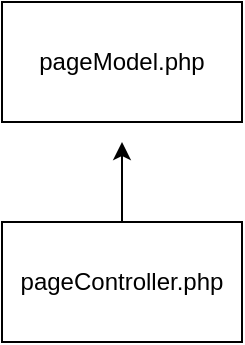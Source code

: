 <mxfile>
    <diagram id="xM_Uvom32oyv4Lq0nwlh" name="Page-1">
        <mxGraphModel dx="840" dy="827" grid="1" gridSize="10" guides="1" tooltips="1" connect="1" arrows="1" fold="1" page="1" pageScale="1" pageWidth="827" pageHeight="1169" math="0" shadow="0">
            <root>
                <mxCell id="0"/>
                <mxCell id="1" parent="0"/>
                <mxCell id="4" style="edgeStyle=none;html=1;" edge="1" parent="1" source="2">
                    <mxGeometry relative="1" as="geometry">
                        <mxPoint x="410" y="270" as="targetPoint"/>
                    </mxGeometry>
                </mxCell>
                <mxCell id="2" value="pageController.php" style="rounded=0;whiteSpace=wrap;html=1;" vertex="1" parent="1">
                    <mxGeometry x="350" y="310" width="120" height="60" as="geometry"/>
                </mxCell>
                <mxCell id="3" value="pageModel.php" style="rounded=0;whiteSpace=wrap;html=1;" vertex="1" parent="1">
                    <mxGeometry x="350" y="200" width="120" height="60" as="geometry"/>
                </mxCell>
            </root>
        </mxGraphModel>
    </diagram>
</mxfile>